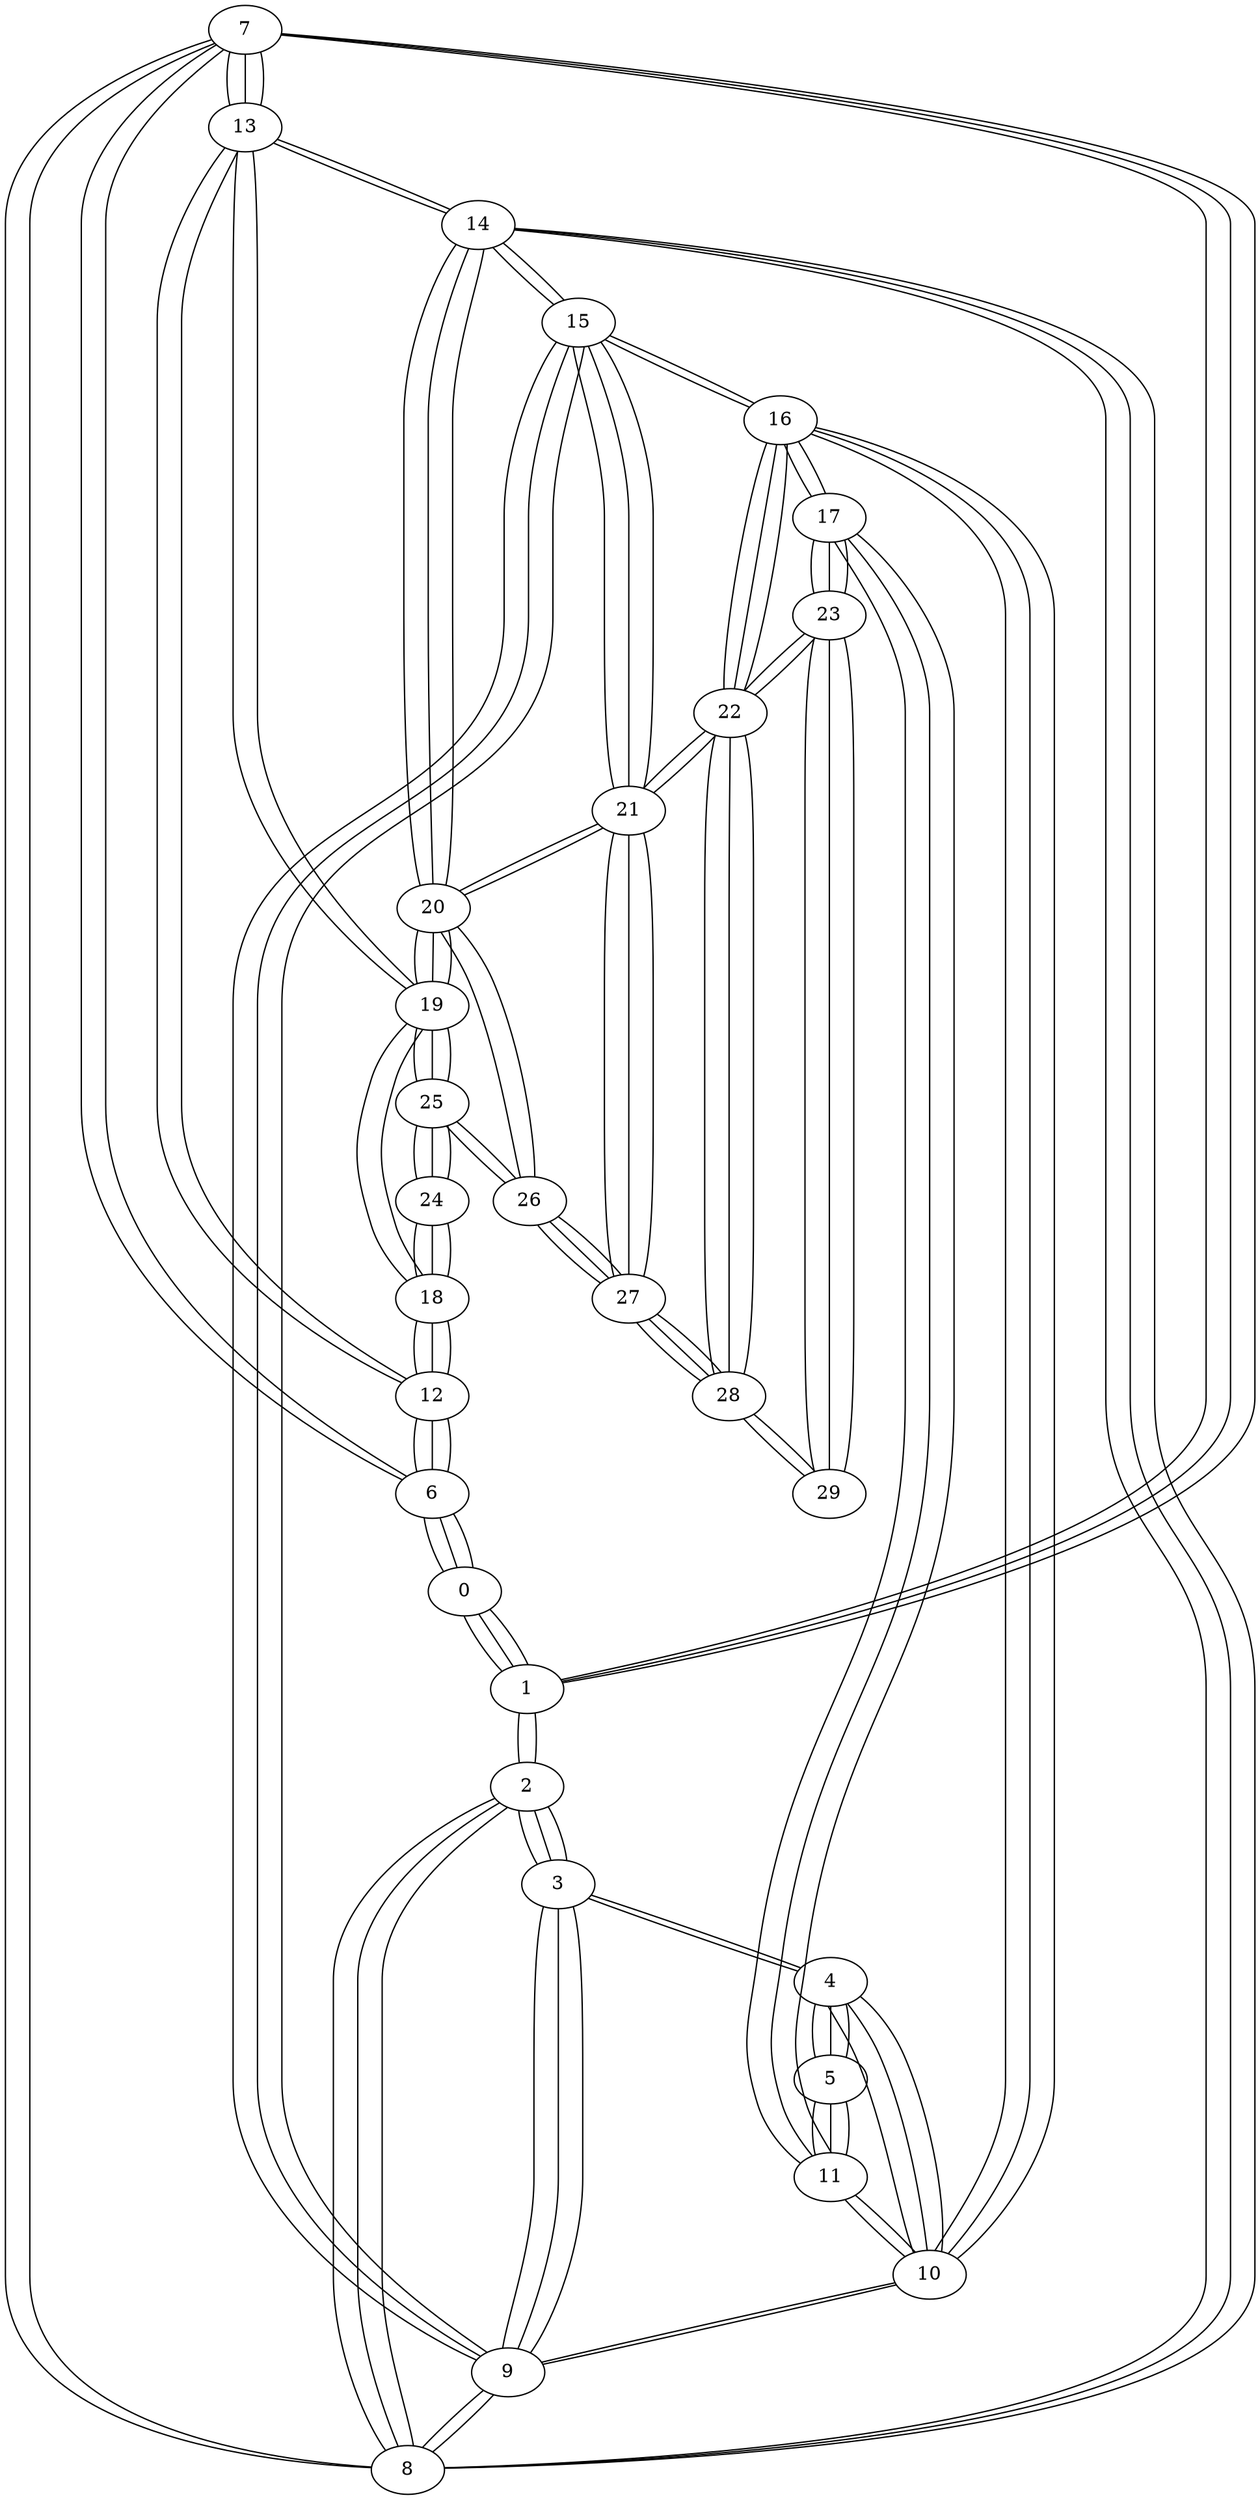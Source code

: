 graph sample {
7 -- 13;
1 -- 7;
0 -- 1;
6 -- 0;
12 -- 6;
18 -- 12;
24 -- 18;
25 -- 24;
19 -- 25;
19 -- 13;
13 -- 19;
19 -- 18;
18 -- 19;
20 -- 19;
14 -- 20;
8 -- 14;
2 -- 8;
2 -- 1;
1 -- 2;
3 -- 2;
9 -- 3;
9 -- 8;
8 -- 9;
15 -- 9;
15 -- 14;
14 -- 15;
21 -- 15;
21 -- 20;
20 -- 21;
27 -- 21;
26 -- 27;
26 -- 20;
20 -- 26;
26 -- 25;
25 -- 26;
27 -- 26;
26 -- 27;
28 -- 27;
22 -- 28;
16 -- 22;
10 -- 16;
4 -- 10;
4 -- 3;
3 -- 4;
5 -- 4;
11 -- 5;
11 -- 10;
10 -- 11;
17 -- 11;
17 -- 16;
16 -- 17;
23 -- 17;
23 -- 22;
22 -- 23;
29 -- 23;
29 -- 28;
28 -- 29;
23 -- 29;
29 -- 23;
17 -- 23;
23 -- 17;
11 -- 17;
17 -- 11;
5 -- 11;
11 -- 5;
4 -- 5;
5 -- 4;
10 -- 4;
4 -- 10;
10 -- 9;
9 -- 10;
16 -- 10;
10 -- 16;
16 -- 15;
15 -- 16;
22 -- 16;
16 -- 22;
22 -- 21;
21 -- 22;
28 -- 22;
22 -- 28;
27 -- 28;
28 -- 27;
21 -- 27;
27 -- 21;
15 -- 21;
21 -- 15;
9 -- 15;
15 -- 9;
3 -- 9;
9 -- 3;
2 -- 3;
3 -- 2;
8 -- 2;
2 -- 8;
8 -- 7;
7 -- 8;
14 -- 8;
8 -- 14;
14 -- 13;
13 -- 14;
20 -- 14;
14 -- 20;
19 -- 20;
20 -- 19;
25 -- 19;
19 -- 25;
24 -- 25;
25 -- 24;
18 -- 24;
24 -- 18;
12 -- 18;
18 -- 12;
12 -- 13;
13 -- 12;
6 -- 12;
12 -- 6;
6 -- 7;
7 -- 6;
0 -- 6;
6 -- 0;
1 -- 0;
0 -- 1;
7 -- 1;
1 -- 7;
13 -- 7;
7 -- 13;
}